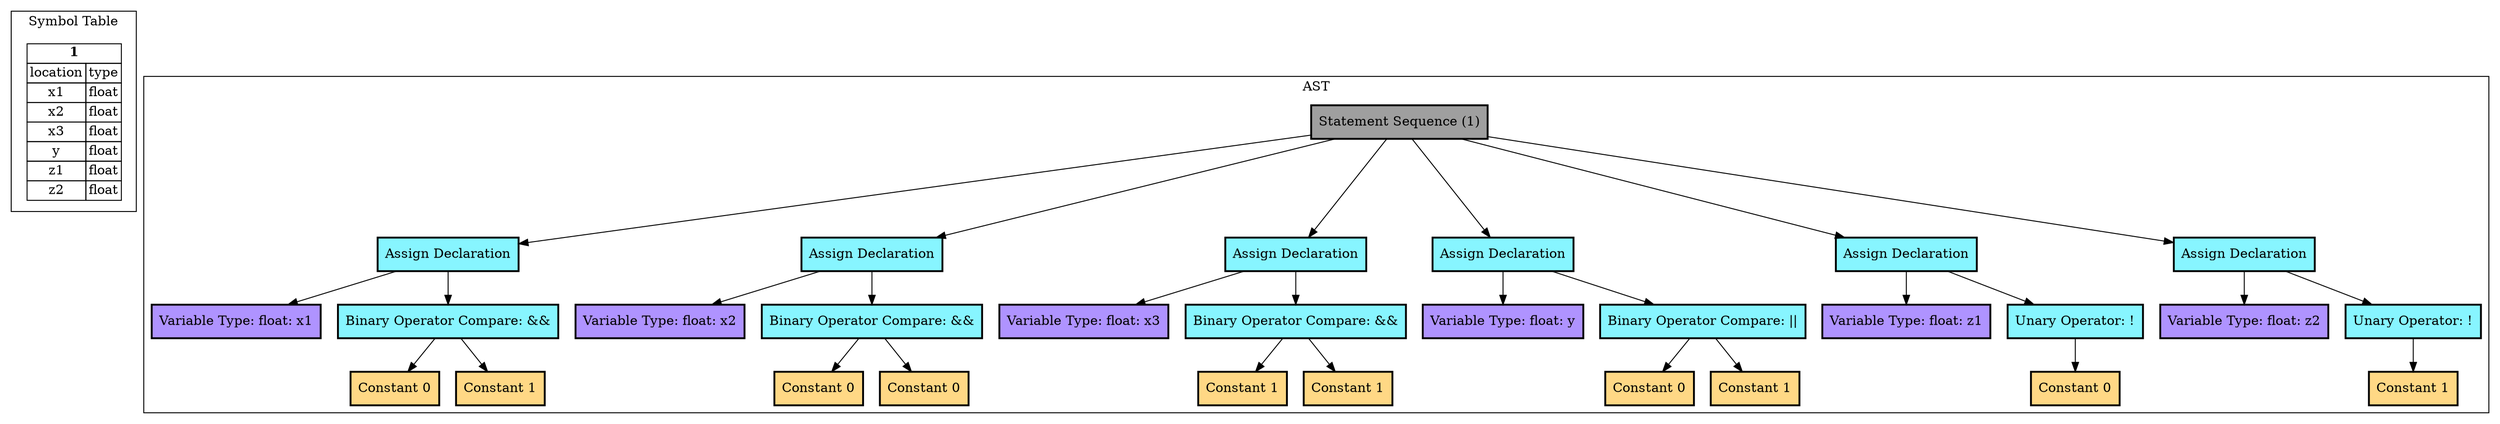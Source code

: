 Digraph G { 
	subgraph cluster_0 {
		tbl1 [
			shape=plaintext
			label=<
				<table border='0' cellborder='1' cellspacing='0'>
					<tr><td colspan="2"><b>1</b></td></tr>
					<tr><td>location</td><td>type</td></tr>
					<tr><td>x1</td><td>float</td></tr>
					<tr><td>x2</td><td>float</td></tr>
					<tr><td>x3</td><td>float</td></tr>
					<tr><td>y</td><td>float</td></tr>
					<tr><td>z1</td><td>float</td></tr>
					<tr><td>z2</td><td>float</td></tr>
				</table>
			>];
		label = "Symbol Table";
	}
subgraph cluster_1 {
node [style=filled, shape=rectangle, penwidth=2];
1[label="Statement Sequence (1)", fillcolor="#9f9f9f"] 
2[label="Assign Declaration", fillcolor="#87f5ff"] 
3[label="Variable Type: float: x1", fillcolor="#af93ff"] 
4[label="Binary Operator Compare: &&", fillcolor="#87f5ff"] 
5[label="Constant 0", fillcolor="#FFD885"] 
6[label="Constant 1", fillcolor="#FFD885"] 
7[label="Assign Declaration", fillcolor="#87f5ff"] 
8[label="Variable Type: float: x2", fillcolor="#af93ff"] 
9[label="Binary Operator Compare: &&", fillcolor="#87f5ff"] 
10[label="Constant 0", fillcolor="#FFD885"] 
11[label="Constant 0", fillcolor="#FFD885"] 
12[label="Assign Declaration", fillcolor="#87f5ff"] 
13[label="Variable Type: float: x3", fillcolor="#af93ff"] 
14[label="Binary Operator Compare: &&", fillcolor="#87f5ff"] 
15[label="Constant 1", fillcolor="#FFD885"] 
16[label="Constant 1", fillcolor="#FFD885"] 
17[label="Assign Declaration", fillcolor="#87f5ff"] 
18[label="Variable Type: float: y", fillcolor="#af93ff"] 
19[label="Binary Operator Compare: ||", fillcolor="#87f5ff"] 
20[label="Constant 0", fillcolor="#FFD885"] 
21[label="Constant 1", fillcolor="#FFD885"] 
22[label="Assign Declaration", fillcolor="#87f5ff"] 
23[label="Variable Type: float: z1", fillcolor="#af93ff"] 
24[label="Unary Operator: !", fillcolor="#87f5ff"] 
25[label="Constant 0", fillcolor="#FFD885"] 
26[label="Assign Declaration", fillcolor="#87f5ff"] 
27[label="Variable Type: float: z2", fillcolor="#af93ff"] 
28[label="Unary Operator: !", fillcolor="#87f5ff"] 
29[label="Constant 1", fillcolor="#FFD885"] 
1 -> 2
2 -> 3
2 -> 4
4 -> 5
4 -> 6
1 -> 7
7 -> 8
7 -> 9
9 -> 10
9 -> 11
1 -> 12
12 -> 13
12 -> 14
14 -> 15
14 -> 16
1 -> 17
17 -> 18
17 -> 19
19 -> 20
19 -> 21
1 -> 22
22 -> 23
22 -> 24
24 -> 25
1 -> 26
26 -> 27
26 -> 28
28 -> 29
label = "AST";
}
}
